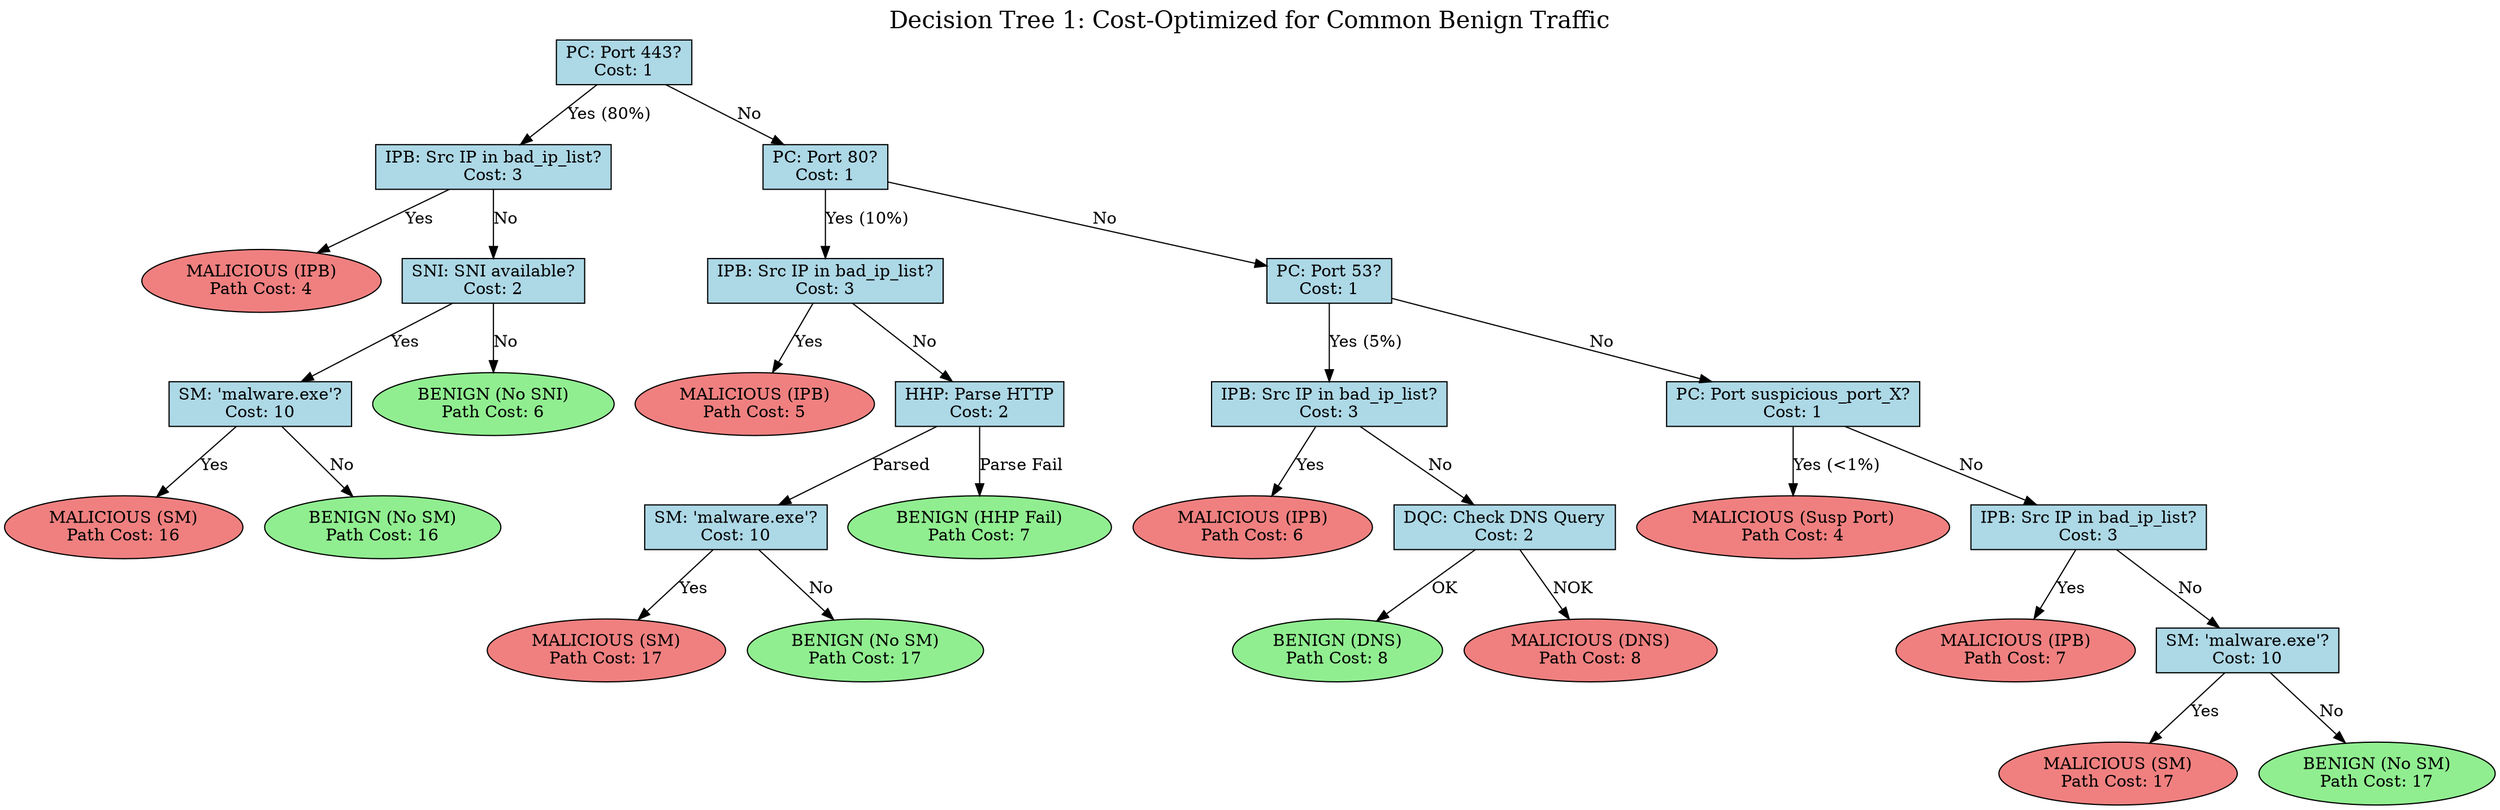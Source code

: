 // Decision Tree 1: Cost-Optimized for Common Benign Traffic
digraph {
	fontsize=20 label="Decision Tree 1: Cost-Optimized for Common Benign Traffic" labelloc=t
	rankdir=TB
	T1_ROOT [label="PC: Port 443?
Cost: 1" fillcolor=lightblue shape=box style=filled]
	T1_ROOT -> T1_N1 [label="Yes (80%)"]
	T1_ROOT -> T1_N5 [label=No]
	T1_N1 [label="IPB: Src IP in bad_ip_list?
Cost: 3" fillcolor=lightblue shape=box style=filled]
	T1_N1 -> T1_OUT_MAL_IPB1 [label=Yes]
	T1_N1 -> T1_N2 [label=No]
	T1_OUT_MAL_IPB1 [label="MALICIOUS (IPB)
Path Cost: 4" fillcolor=lightcoral shape=ellipse style=filled]
	T1_N2 [label="SNI: SNI available?
Cost: 2" fillcolor=lightblue shape=box style=filled]
	T1_N2 -> T1_N3 [label=Yes]
	T1_N2 -> T1_OUT_BEN_NO_SNI [label=No]
	T1_OUT_BEN_NO_SNI [label="BENIGN (No SNI)
Path Cost: 6" fillcolor=lightgreen shape=ellipse style=filled]
	T1_N3 [label="SM: 'malware.exe'?
Cost: 10" fillcolor=lightblue shape=box style=filled]
	T1_N3 -> T1_OUT_MAL_SM1 [label=Yes]
	T1_N3 -> T1_OUT_BEN_SM1 [label=No]
	T1_OUT_MAL_SM1 [label="MALICIOUS (SM)
Path Cost: 16" fillcolor=lightcoral shape=ellipse style=filled]
	T1_OUT_BEN_SM1 [label="BENIGN (No SM)
Path Cost: 16" fillcolor=lightgreen shape=ellipse style=filled]
	T1_N5 [label="PC: Port 80?
Cost: 1" fillcolor=lightblue shape=box style=filled]
	T1_N5 -> T1_N6 [label="Yes (10%)"]
	T1_N5 -> T1_N9 [label=No]
	T1_N6 [label="IPB: Src IP in bad_ip_list?
Cost: 3" fillcolor=lightblue shape=box style=filled]
	T1_N6 -> T1_OUT_MAL_IPB2 [label=Yes]
	T1_N6 -> T1_N7 [label=No]
	T1_OUT_MAL_IPB2 [label="MALICIOUS (IPB)
Path Cost: 5" fillcolor=lightcoral shape=ellipse style=filled]
	T1_N7 [label="HHP: Parse HTTP
Cost: 2" fillcolor=lightblue shape=box style=filled]
	T1_N7 -> T1_N8 [label=Parsed]
	T1_N7 -> T1_OUT_BEN_NO_HHP [label="Parse Fail"]
	T1_OUT_BEN_NO_HHP [label="BENIGN (HHP Fail)
Path Cost: 7" fillcolor=lightgreen shape=ellipse style=filled]
	T1_N8 [label="SM: 'malware.exe'?
Cost: 10" fillcolor=lightblue shape=box style=filled]
	T1_N8 -> T1_OUT_MAL_SM2 [label=Yes]
	T1_N8 -> T1_OUT_BEN_SM2 [label=No]
	T1_OUT_MAL_SM2 [label="MALICIOUS (SM)
Path Cost: 17" fillcolor=lightcoral shape=ellipse style=filled]
	T1_OUT_BEN_SM2 [label="BENIGN (No SM)
Path Cost: 17" fillcolor=lightgreen shape=ellipse style=filled]
	T1_N9 [label="PC: Port 53?
Cost: 1" fillcolor=lightblue shape=box style=filled]
	T1_N9 -> T1_N10 [label="Yes (5%)"]
	T1_N9 -> T1_N12 [label=No]
	T1_N10 [label="IPB: Src IP in bad_ip_list?
Cost: 3" fillcolor=lightblue shape=box style=filled]
	T1_N10 -> T1_OUT_MAL_IPB3 [label=Yes]
	T1_N10 -> T1_N11 [label=No]
	T1_OUT_MAL_IPB3 [label="MALICIOUS (IPB)
Path Cost: 6" fillcolor=lightcoral shape=ellipse style=filled]
	T1_N11 [label="DQC: Check DNS Query
Cost: 2" fillcolor=lightblue shape=box style=filled]
	T1_N11 -> T1_OUT_BEN_DNS [label=OK]
	T1_N11 -> T1_OUT_MAL_DNS [label=NOK]
	T1_OUT_BEN_DNS [label="BENIGN (DNS)
Path Cost: 8" fillcolor=lightgreen shape=ellipse style=filled]
	T1_OUT_MAL_DNS [label="MALICIOUS (DNS)
Path Cost: 8" fillcolor=lightcoral shape=ellipse style=filled]
	T1_N12 [label="PC: Port suspicious_port_X?
Cost: 1" fillcolor=lightblue shape=box style=filled]
	T1_N12 -> T1_OUT_MAL_SUSP_PORT [label="Yes (<1%)"]
	T1_N12 -> T1_N13 [label=No]
	T1_OUT_MAL_SUSP_PORT [label="MALICIOUS (Susp Port)
Path Cost: 4" fillcolor=lightcoral shape=ellipse style=filled]
	T1_N13 [label="IPB: Src IP in bad_ip_list?
Cost: 3" fillcolor=lightblue shape=box style=filled]
	T1_N13 -> T1_OUT_MAL_IPB4 [label=Yes]
	T1_N13 -> T1_N14 [label=No]
	T1_OUT_MAL_IPB4 [label="MALICIOUS (IPB)
Path Cost: 7" fillcolor=lightcoral shape=ellipse style=filled]
	T1_N14 [label="SM: 'malware.exe'?
Cost: 10" fillcolor=lightblue shape=box style=filled]
	T1_N14 -> T1_OUT_MAL_SM3 [label=Yes]
	T1_N14 -> T1_OUT_BEN_SM3 [label=No]
	T1_OUT_MAL_SM3 [label="MALICIOUS (SM)
Path Cost: 17" fillcolor=lightcoral shape=ellipse style=filled]
	T1_OUT_BEN_SM3 [label="BENIGN (No SM)
Path Cost: 17" fillcolor=lightgreen shape=ellipse style=filled]
}
